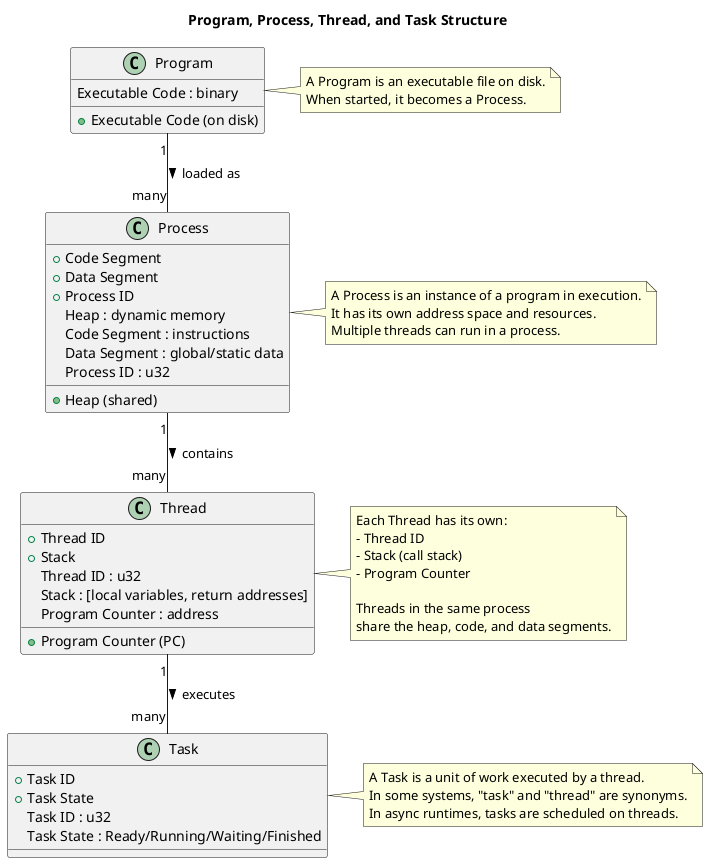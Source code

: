 @startuml
title Program, Process, Thread, and Task Structure

class Program {
    +Executable Code (on disk)
}

class Process {
    +Heap (shared)
    +Code Segment
    +Data Segment
    +Process ID
}

class Thread {
    +Thread ID
    +Program Counter (PC)
    +Stack
}

class Task {
    +Task ID
    +Task State
}

Program "1" -- "many" Process : loaded as >
Process "1" -- "many" Thread : contains >
Thread "1" -- "many" Task : executes >

Program : Executable Code : binary
Process : Heap : dynamic memory
Process : Code Segment : instructions
Process : Data Segment : global/static data
Process : Process ID : u32

Thread : Thread ID : u32
Thread : Stack : [local variables, return addresses]
Thread : Program Counter : address

Task : Task ID : u32
Task : Task State : Ready/Running/Waiting/Finished

note right of Program
A Program is an executable file on disk.
When started, it becomes a Process.
end note

note right of Process
A Process is an instance of a program in execution.
It has its own address space and resources.
Multiple threads can run in a process.
end note

note right of Thread
Each Thread has its own:
- Thread ID
- Stack (call stack)
- Program Counter

Threads in the same process
share the heap, code, and data segments.
end note

note right of Task
A Task is a unit of work executed by a thread.
In some systems, "task" and "thread" are synonyms.
In async runtimes, tasks are scheduled on threads.
end note

@enduml
